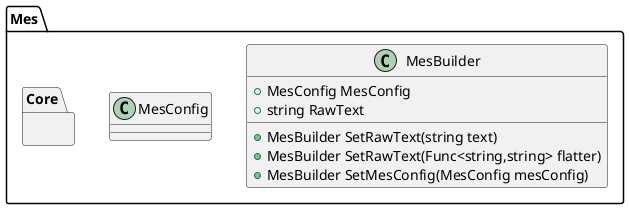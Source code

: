 @startuml Mes

namespace Mes{


    class MesBuilder{
        + MesConfig MesConfig
        + string RawText

        + MesBuilder SetRawText(string text)
        + MesBuilder SetRawText(Func<string,string> flatter)
        + MesBuilder SetMesConfig(MesConfig mesConfig)

    }

    class MesConfig{
        
    }
}

namespace Mes.Core{

}

@enduml